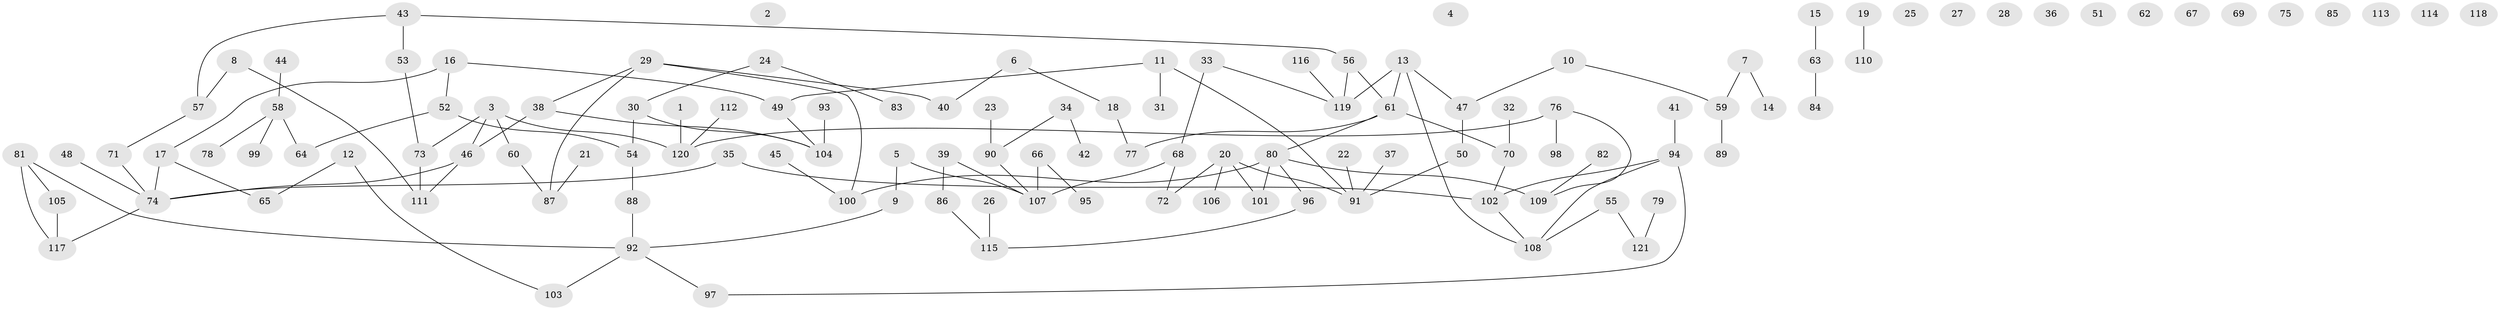 // Generated by graph-tools (version 1.1) at 2025/12/03/09/25 04:12:53]
// undirected, 121 vertices, 125 edges
graph export_dot {
graph [start="1"]
  node [color=gray90,style=filled];
  1;
  2;
  3;
  4;
  5;
  6;
  7;
  8;
  9;
  10;
  11;
  12;
  13;
  14;
  15;
  16;
  17;
  18;
  19;
  20;
  21;
  22;
  23;
  24;
  25;
  26;
  27;
  28;
  29;
  30;
  31;
  32;
  33;
  34;
  35;
  36;
  37;
  38;
  39;
  40;
  41;
  42;
  43;
  44;
  45;
  46;
  47;
  48;
  49;
  50;
  51;
  52;
  53;
  54;
  55;
  56;
  57;
  58;
  59;
  60;
  61;
  62;
  63;
  64;
  65;
  66;
  67;
  68;
  69;
  70;
  71;
  72;
  73;
  74;
  75;
  76;
  77;
  78;
  79;
  80;
  81;
  82;
  83;
  84;
  85;
  86;
  87;
  88;
  89;
  90;
  91;
  92;
  93;
  94;
  95;
  96;
  97;
  98;
  99;
  100;
  101;
  102;
  103;
  104;
  105;
  106;
  107;
  108;
  109;
  110;
  111;
  112;
  113;
  114;
  115;
  116;
  117;
  118;
  119;
  120;
  121;
  1 -- 120;
  3 -- 46;
  3 -- 60;
  3 -- 73;
  3 -- 120;
  5 -- 9;
  5 -- 107;
  6 -- 18;
  6 -- 40;
  7 -- 14;
  7 -- 59;
  8 -- 57;
  8 -- 111;
  9 -- 92;
  10 -- 47;
  10 -- 59;
  11 -- 31;
  11 -- 49;
  11 -- 91;
  12 -- 65;
  12 -- 103;
  13 -- 47;
  13 -- 61;
  13 -- 108;
  13 -- 119;
  15 -- 63;
  16 -- 17;
  16 -- 49;
  16 -- 52;
  17 -- 65;
  17 -- 74;
  18 -- 77;
  19 -- 110;
  20 -- 72;
  20 -- 91;
  20 -- 101;
  20 -- 106;
  21 -- 87;
  22 -- 91;
  23 -- 90;
  24 -- 30;
  24 -- 83;
  26 -- 115;
  29 -- 38;
  29 -- 40;
  29 -- 87;
  29 -- 100;
  30 -- 54;
  30 -- 104;
  32 -- 70;
  33 -- 68;
  33 -- 119;
  34 -- 42;
  34 -- 90;
  35 -- 74;
  35 -- 102;
  37 -- 91;
  38 -- 46;
  38 -- 104;
  39 -- 86;
  39 -- 107;
  41 -- 94;
  43 -- 53;
  43 -- 56;
  43 -- 57;
  44 -- 58;
  45 -- 100;
  46 -- 74;
  46 -- 111;
  47 -- 50;
  48 -- 74;
  49 -- 104;
  50 -- 91;
  52 -- 54;
  52 -- 64;
  53 -- 73;
  54 -- 88;
  55 -- 108;
  55 -- 121;
  56 -- 61;
  56 -- 119;
  57 -- 71;
  58 -- 64;
  58 -- 78;
  58 -- 99;
  59 -- 89;
  60 -- 87;
  61 -- 70;
  61 -- 77;
  61 -- 80;
  63 -- 84;
  66 -- 95;
  66 -- 107;
  68 -- 72;
  68 -- 107;
  70 -- 102;
  71 -- 74;
  73 -- 111;
  74 -- 117;
  76 -- 98;
  76 -- 109;
  76 -- 120;
  79 -- 121;
  80 -- 96;
  80 -- 100;
  80 -- 101;
  80 -- 109;
  81 -- 92;
  81 -- 105;
  81 -- 117;
  82 -- 109;
  86 -- 115;
  88 -- 92;
  90 -- 107;
  92 -- 97;
  92 -- 103;
  93 -- 104;
  94 -- 97;
  94 -- 102;
  94 -- 108;
  96 -- 115;
  102 -- 108;
  105 -- 117;
  112 -- 120;
  116 -- 119;
}
